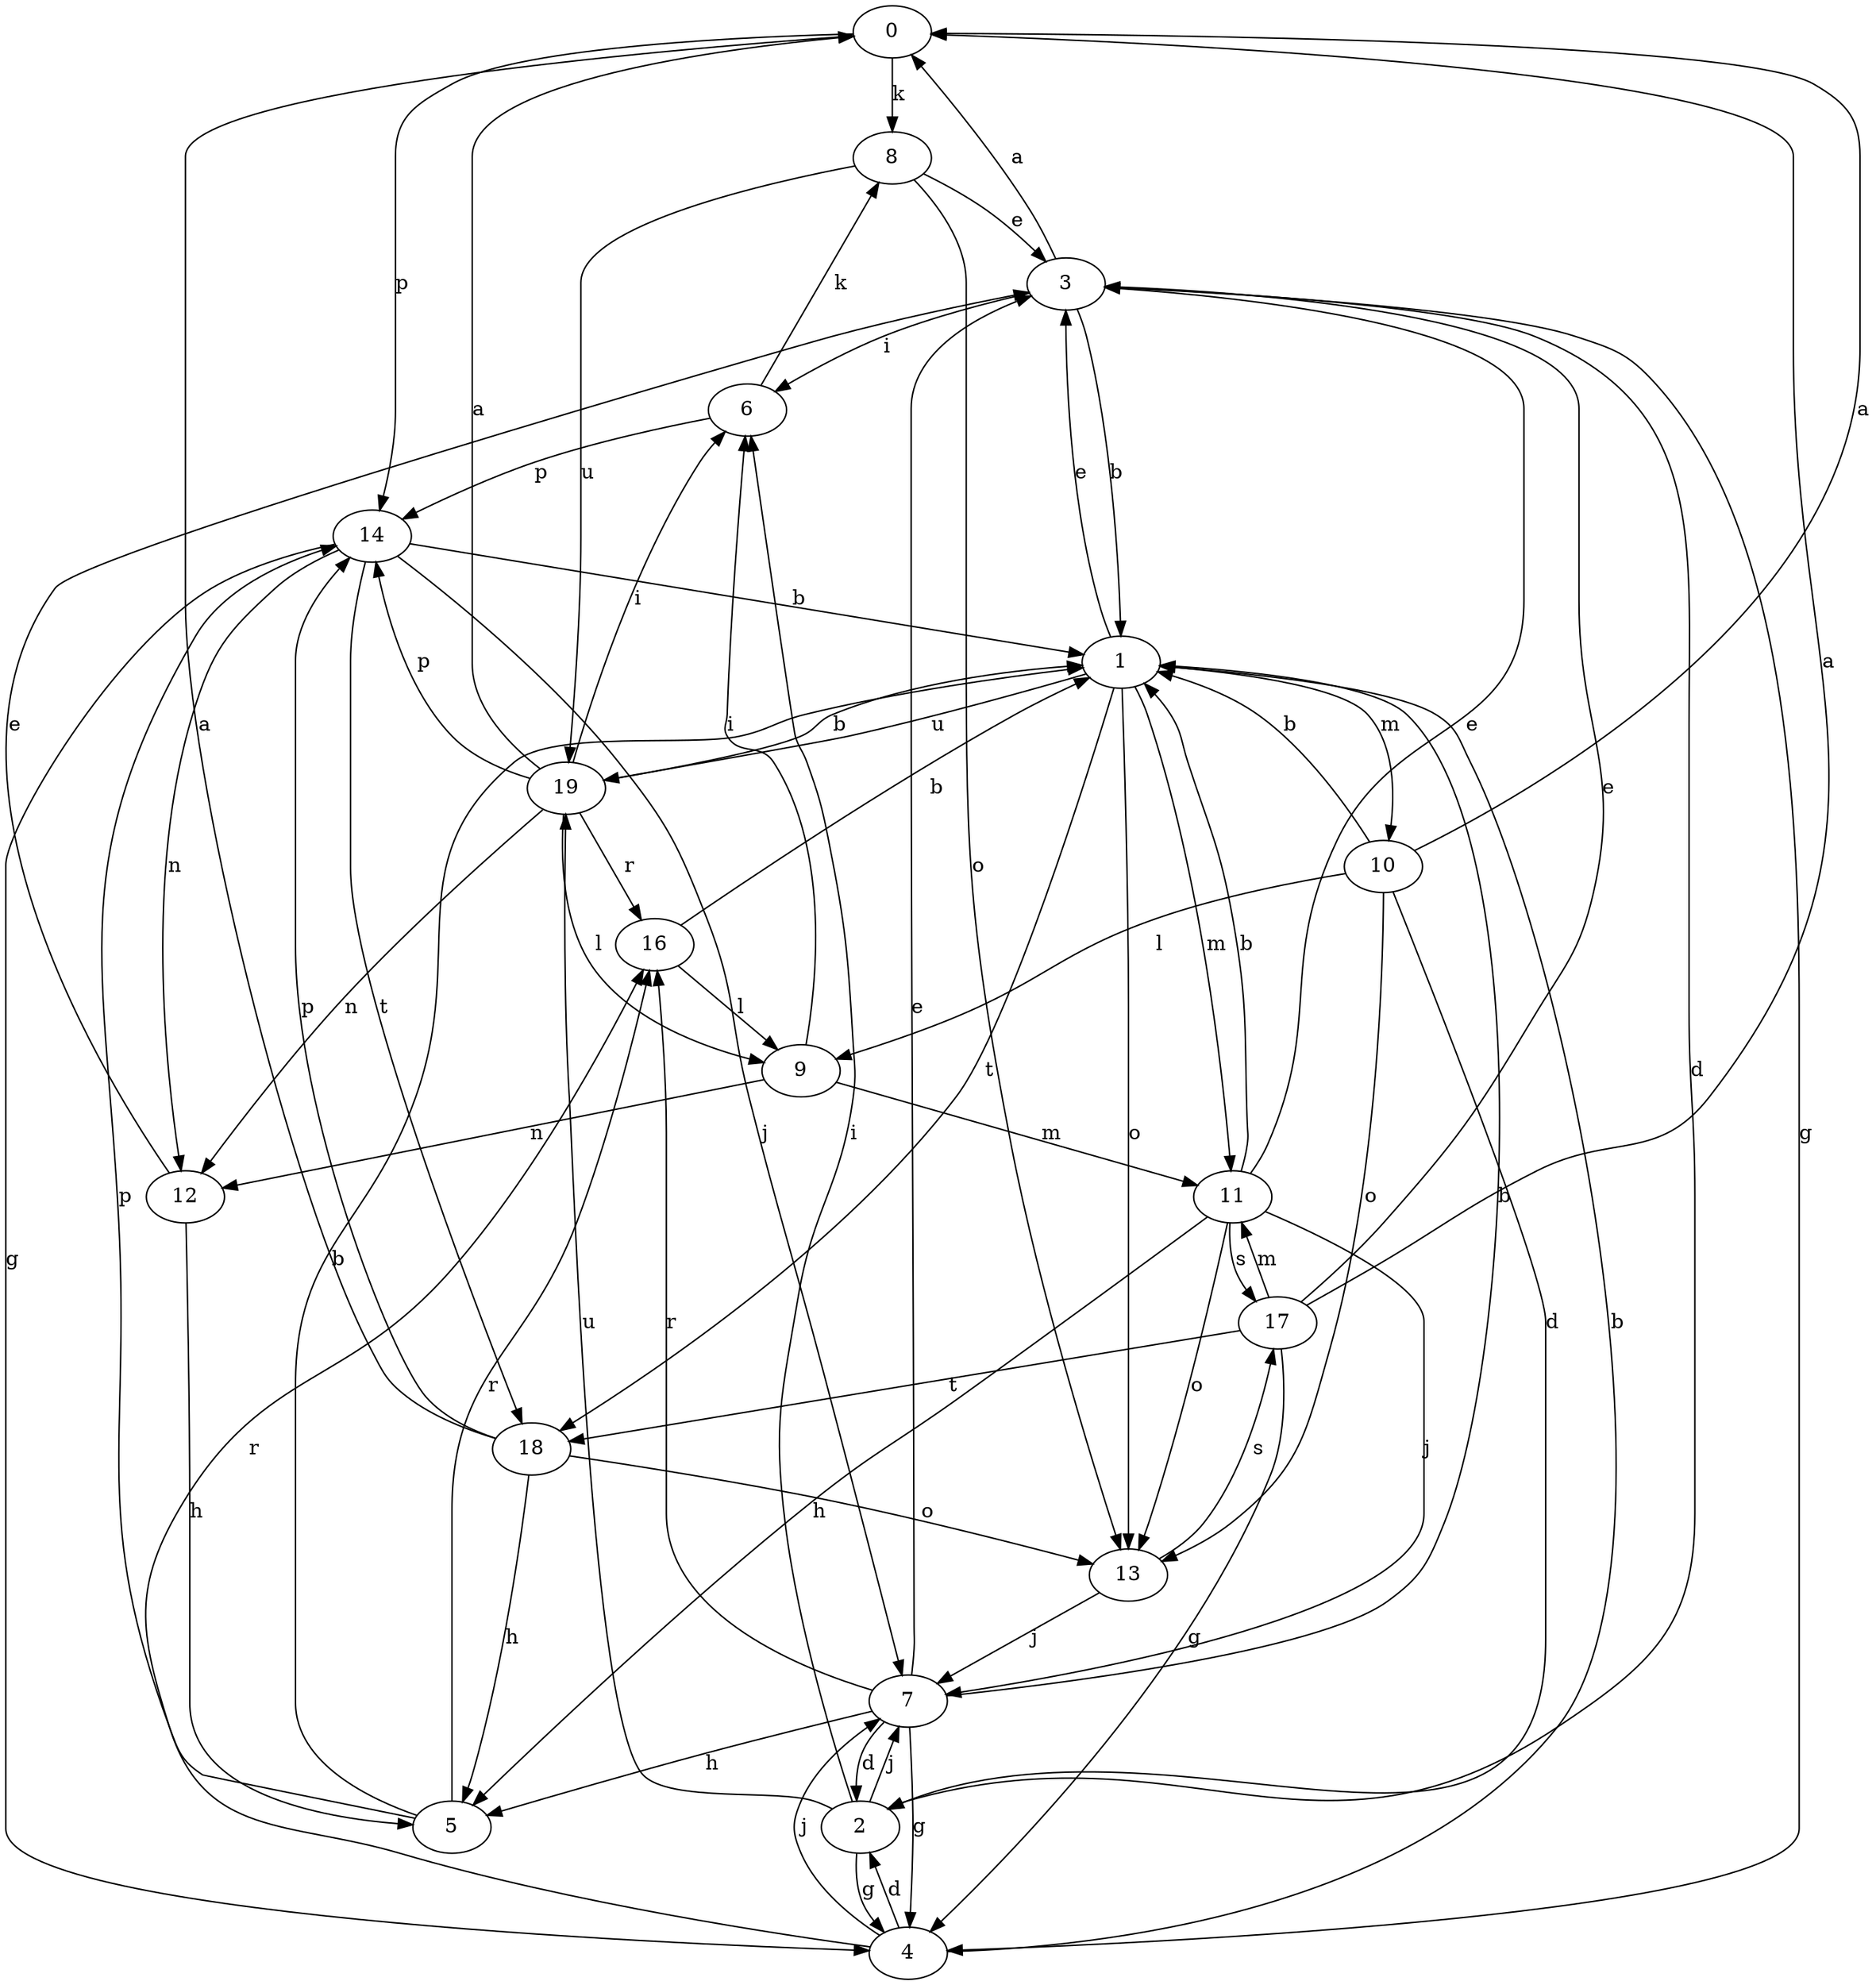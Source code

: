 strict digraph  {
0;
1;
2;
3;
4;
5;
6;
7;
8;
9;
10;
11;
12;
13;
14;
16;
17;
18;
19;
0 -> 8  [label=k];
0 -> 14  [label=p];
1 -> 3  [label=e];
1 -> 10  [label=m];
1 -> 11  [label=m];
1 -> 13  [label=o];
1 -> 18  [label=t];
1 -> 19  [label=u];
2 -> 4  [label=g];
2 -> 6  [label=i];
2 -> 7  [label=j];
2 -> 19  [label=u];
3 -> 0  [label=a];
3 -> 1  [label=b];
3 -> 2  [label=d];
3 -> 4  [label=g];
3 -> 6  [label=i];
4 -> 1  [label=b];
4 -> 2  [label=d];
4 -> 7  [label=j];
4 -> 16  [label=r];
5 -> 1  [label=b];
5 -> 14  [label=p];
5 -> 16  [label=r];
6 -> 8  [label=k];
6 -> 14  [label=p];
7 -> 1  [label=b];
7 -> 2  [label=d];
7 -> 3  [label=e];
7 -> 4  [label=g];
7 -> 5  [label=h];
7 -> 16  [label=r];
8 -> 3  [label=e];
8 -> 13  [label=o];
8 -> 19  [label=u];
9 -> 6  [label=i];
9 -> 11  [label=m];
9 -> 12  [label=n];
10 -> 0  [label=a];
10 -> 1  [label=b];
10 -> 2  [label=d];
10 -> 9  [label=l];
10 -> 13  [label=o];
11 -> 1  [label=b];
11 -> 3  [label=e];
11 -> 5  [label=h];
11 -> 7  [label=j];
11 -> 13  [label=o];
11 -> 17  [label=s];
12 -> 3  [label=e];
12 -> 5  [label=h];
13 -> 7  [label=j];
13 -> 17  [label=s];
14 -> 1  [label=b];
14 -> 4  [label=g];
14 -> 7  [label=j];
14 -> 12  [label=n];
14 -> 18  [label=t];
16 -> 1  [label=b];
16 -> 9  [label=l];
17 -> 0  [label=a];
17 -> 3  [label=e];
17 -> 4  [label=g];
17 -> 11  [label=m];
17 -> 18  [label=t];
18 -> 0  [label=a];
18 -> 5  [label=h];
18 -> 13  [label=o];
18 -> 14  [label=p];
19 -> 0  [label=a];
19 -> 1  [label=b];
19 -> 6  [label=i];
19 -> 9  [label=l];
19 -> 12  [label=n];
19 -> 14  [label=p];
19 -> 16  [label=r];
}
